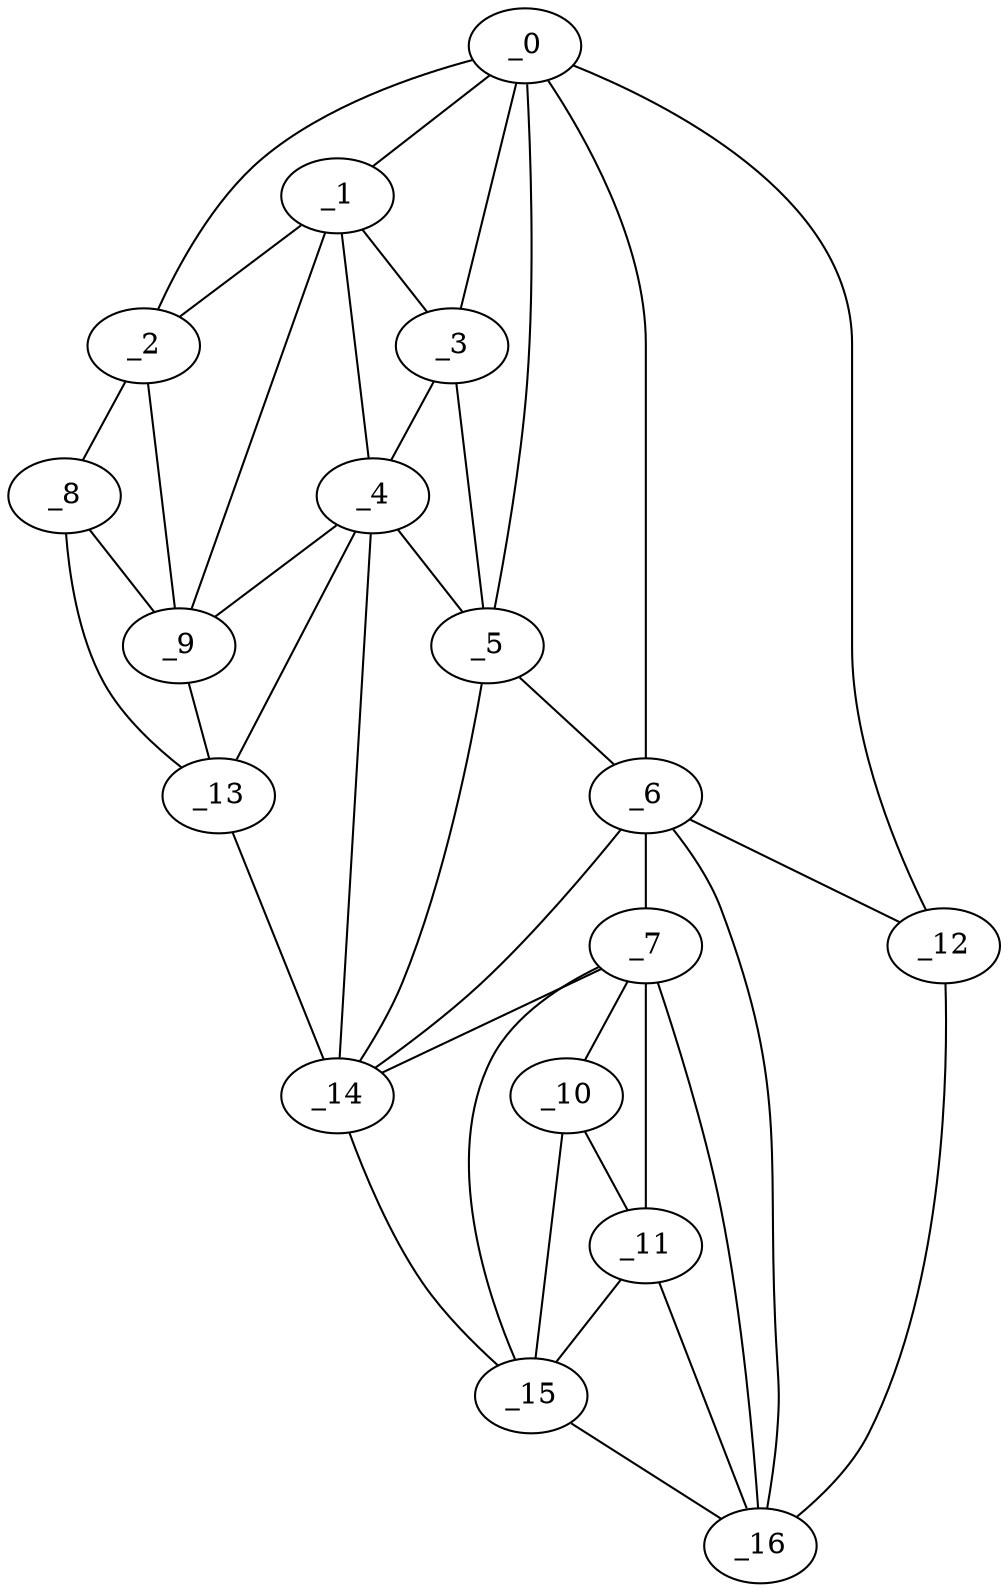 graph "obj24__245.gxl" {
	_0	 [x=39,
		y=63];
	_1	 [x=41,
		y=29];
	_0 -- _1	 [valence=1];
	_2	 [x=42,
		y=8];
	_0 -- _2	 [valence=1];
	_3	 [x=45,
		y=64];
	_0 -- _3	 [valence=2];
	_5	 [x=60,
		y=71];
	_0 -- _5	 [valence=1];
	_6	 [x=69,
		y=78];
	_0 -- _6	 [valence=1];
	_12	 [x=91,
		y=119];
	_0 -- _12	 [valence=1];
	_1 -- _2	 [valence=2];
	_1 -- _3	 [valence=1];
	_4	 [x=56,
		y=66];
	_1 -- _4	 [valence=2];
	_9	 [x=89,
		y=29];
	_1 -- _9	 [valence=1];
	_8	 [x=89,
		y=9];
	_2 -- _8	 [valence=1];
	_2 -- _9	 [valence=2];
	_3 -- _4	 [valence=1];
	_3 -- _5	 [valence=2];
	_4 -- _5	 [valence=2];
	_4 -- _9	 [valence=2];
	_13	 [x=92,
		y=50];
	_4 -- _13	 [valence=2];
	_14	 [x=92,
		y=57];
	_4 -- _14	 [valence=1];
	_5 -- _6	 [valence=2];
	_5 -- _14	 [valence=2];
	_7	 [x=80,
		y=81];
	_6 -- _7	 [valence=2];
	_6 -- _12	 [valence=2];
	_6 -- _14	 [valence=1];
	_16	 [x=92,
		y=110];
	_6 -- _16	 [valence=2];
	_10	 [x=91,
		y=87];
	_7 -- _10	 [valence=2];
	_11	 [x=91,
		y=92];
	_7 -- _11	 [valence=2];
	_7 -- _14	 [valence=2];
	_15	 [x=92,
		y=78];
	_7 -- _15	 [valence=1];
	_7 -- _16	 [valence=1];
	_8 -- _9	 [valence=2];
	_8 -- _13	 [valence=1];
	_9 -- _13	 [valence=2];
	_10 -- _11	 [valence=1];
	_10 -- _15	 [valence=2];
	_11 -- _15	 [valence=1];
	_11 -- _16	 [valence=2];
	_12 -- _16	 [valence=1];
	_13 -- _14	 [valence=1];
	_14 -- _15	 [valence=1];
	_15 -- _16	 [valence=1];
}
